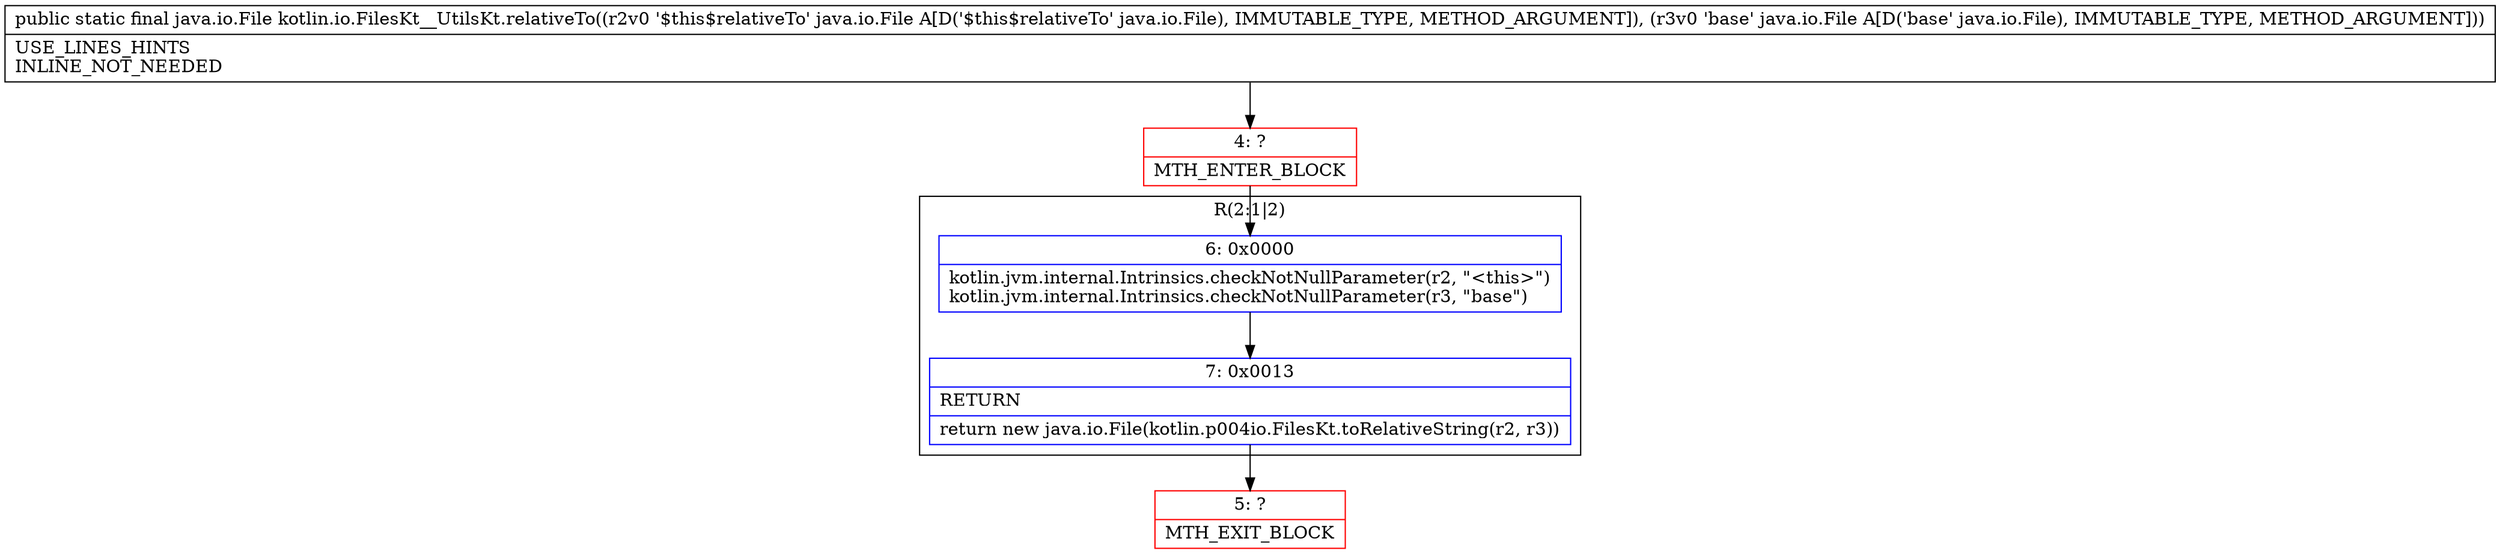 digraph "CFG forkotlin.io.FilesKt__UtilsKt.relativeTo(Ljava\/io\/File;Ljava\/io\/File;)Ljava\/io\/File;" {
subgraph cluster_Region_1785039333 {
label = "R(2:1|2)";
node [shape=record,color=blue];
Node_6 [shape=record,label="{6\:\ 0x0000|kotlin.jvm.internal.Intrinsics.checkNotNullParameter(r2, \"\<this\>\")\lkotlin.jvm.internal.Intrinsics.checkNotNullParameter(r3, \"base\")\l}"];
Node_7 [shape=record,label="{7\:\ 0x0013|RETURN\l|return new java.io.File(kotlin.p004io.FilesKt.toRelativeString(r2, r3))\l}"];
}
Node_4 [shape=record,color=red,label="{4\:\ ?|MTH_ENTER_BLOCK\l}"];
Node_5 [shape=record,color=red,label="{5\:\ ?|MTH_EXIT_BLOCK\l}"];
MethodNode[shape=record,label="{public static final java.io.File kotlin.io.FilesKt__UtilsKt.relativeTo((r2v0 '$this$relativeTo' java.io.File A[D('$this$relativeTo' java.io.File), IMMUTABLE_TYPE, METHOD_ARGUMENT]), (r3v0 'base' java.io.File A[D('base' java.io.File), IMMUTABLE_TYPE, METHOD_ARGUMENT]))  | USE_LINES_HINTS\lINLINE_NOT_NEEDED\l}"];
MethodNode -> Node_4;Node_6 -> Node_7;
Node_7 -> Node_5;
Node_4 -> Node_6;
}

